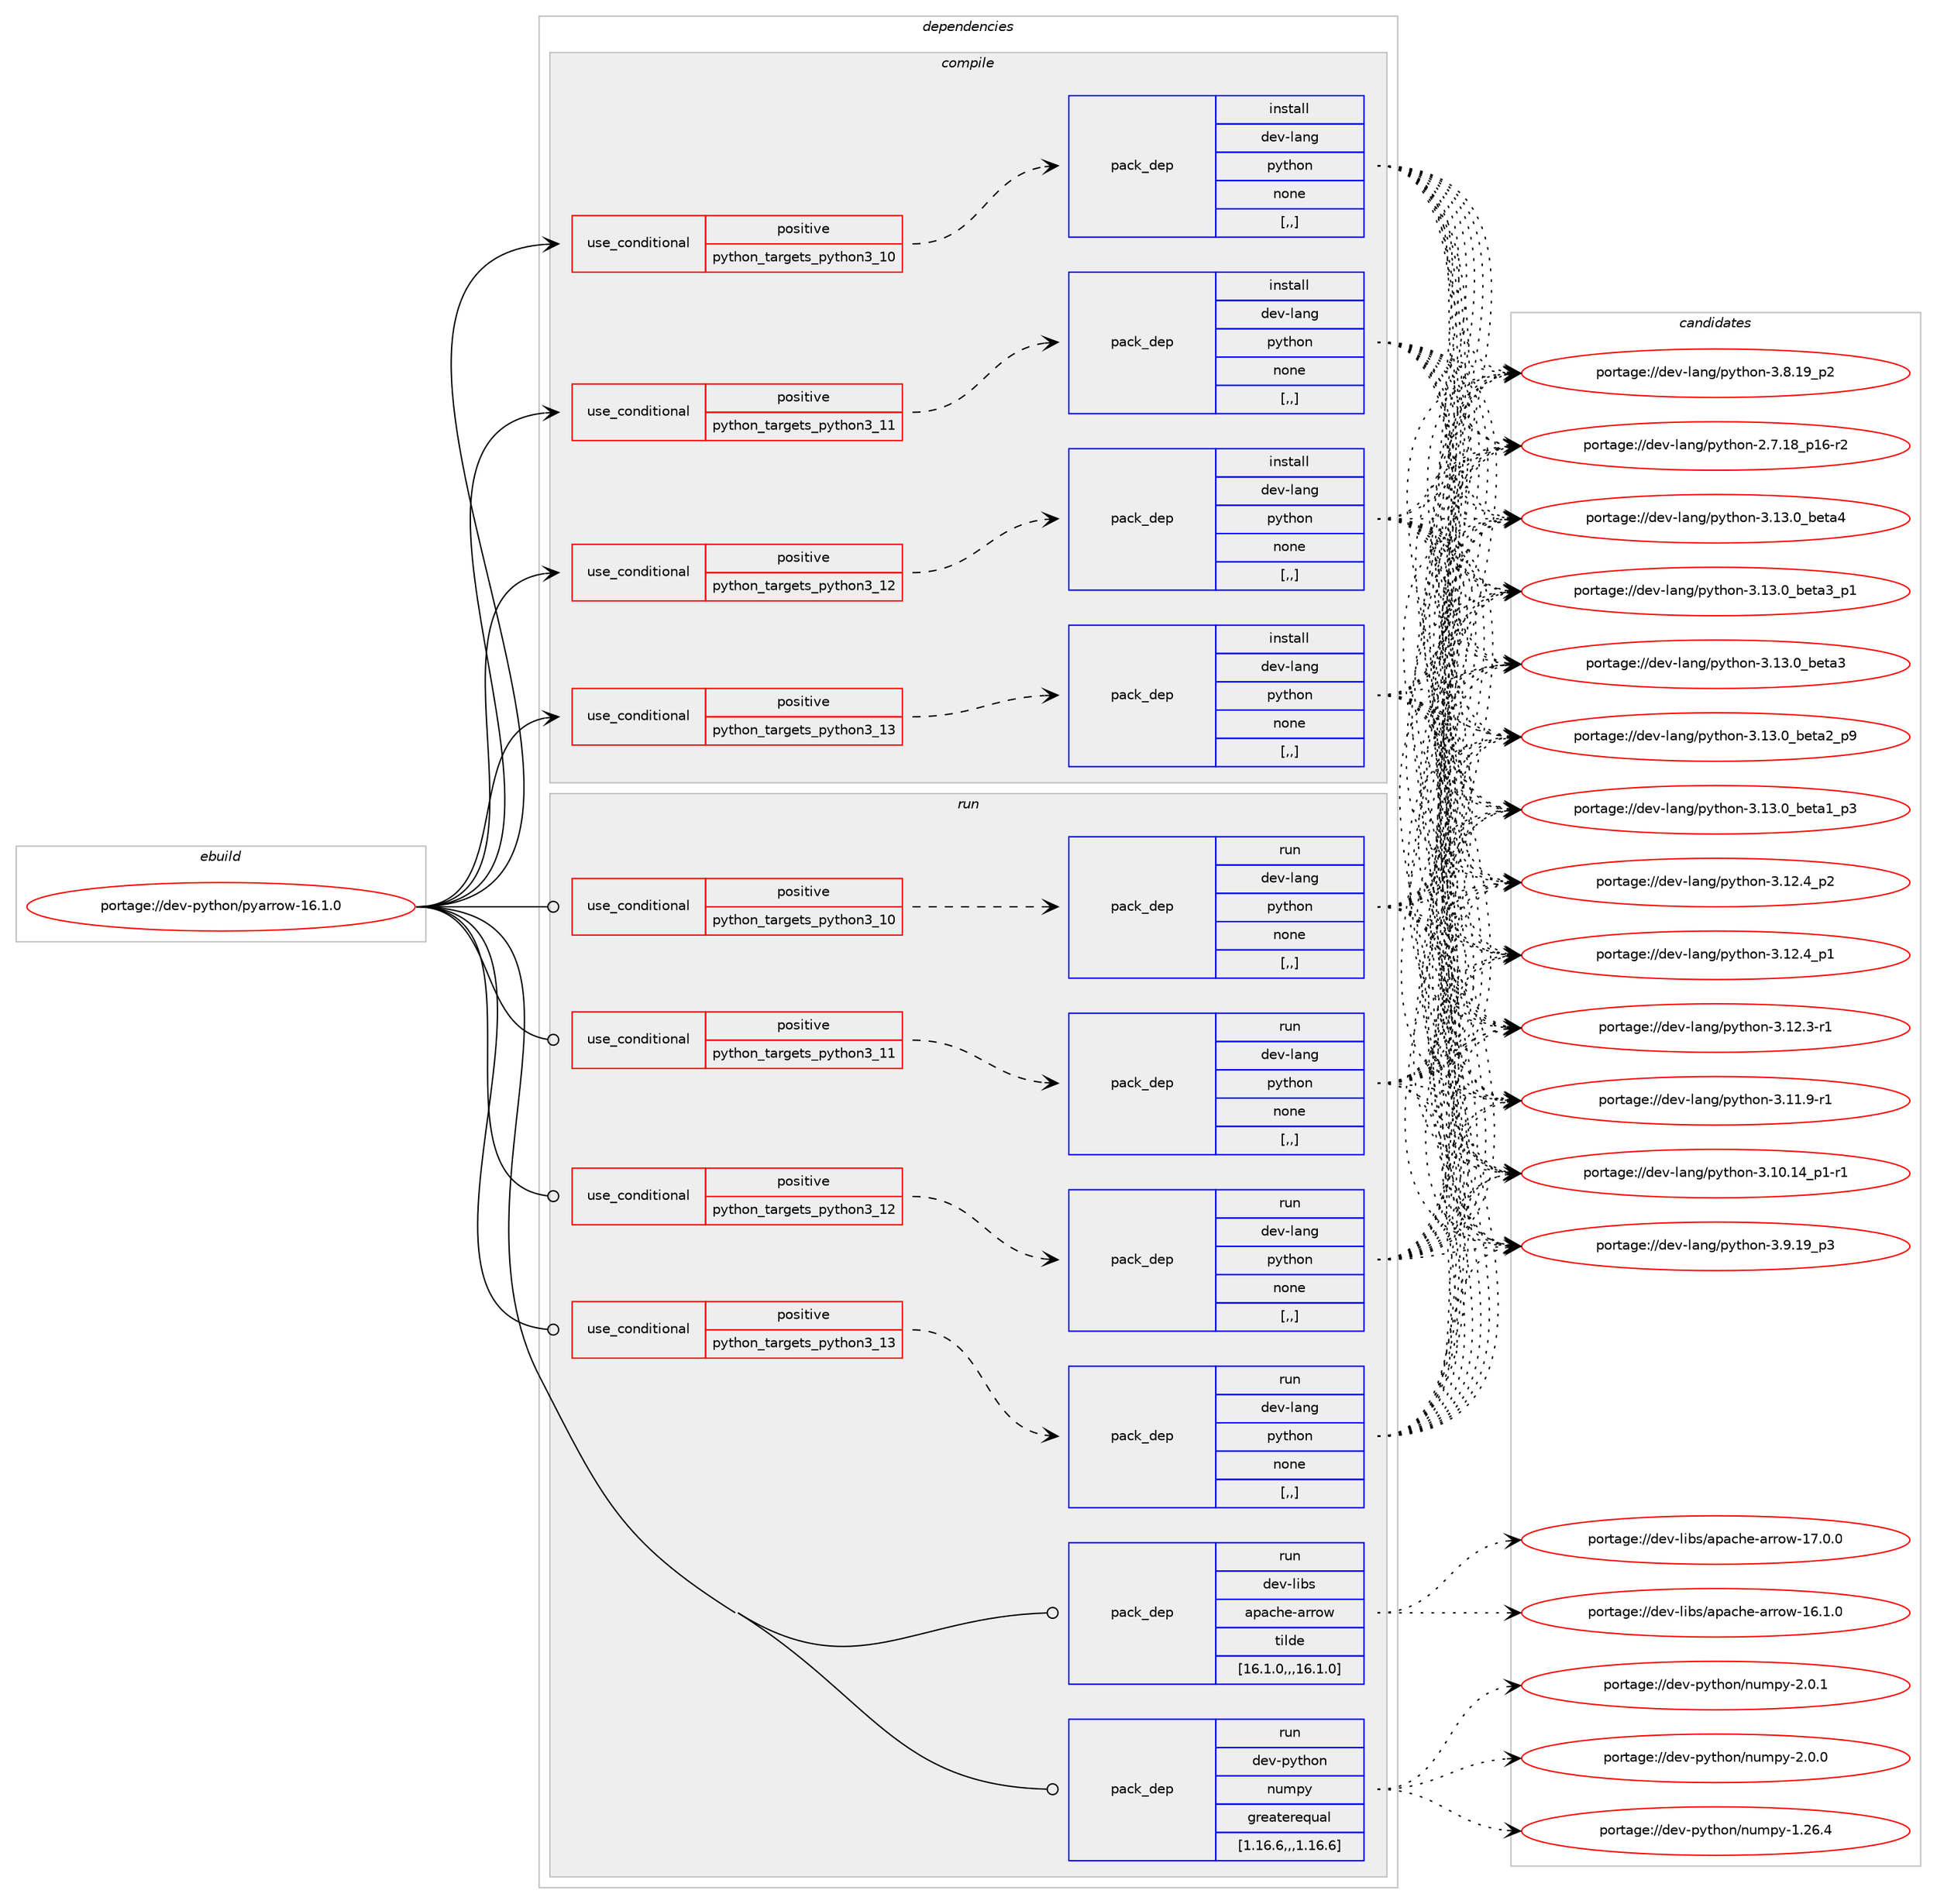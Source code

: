 digraph prolog {

# *************
# Graph options
# *************

newrank=true;
concentrate=true;
compound=true;
graph [rankdir=LR,fontname=Helvetica,fontsize=10,ranksep=1.5];#, ranksep=2.5, nodesep=0.2];
edge  [arrowhead=vee];
node  [fontname=Helvetica,fontsize=10];

# **********
# The ebuild
# **********

subgraph cluster_leftcol {
color=gray;
label=<<i>ebuild</i>>;
id [label="portage://dev-python/pyarrow-16.1.0", color=red, width=4, href="../dev-python/pyarrow-16.1.0.svg"];
}

# ****************
# The dependencies
# ****************

subgraph cluster_midcol {
color=gray;
label=<<i>dependencies</i>>;
subgraph cluster_compile {
fillcolor="#eeeeee";
style=filled;
label=<<i>compile</i>>;
subgraph cond36618 {
dependency155991 [label=<<TABLE BORDER="0" CELLBORDER="1" CELLSPACING="0" CELLPADDING="4"><TR><TD ROWSPAN="3" CELLPADDING="10">use_conditional</TD></TR><TR><TD>positive</TD></TR><TR><TD>python_targets_python3_10</TD></TR></TABLE>>, shape=none, color=red];
subgraph pack118122 {
dependency155992 [label=<<TABLE BORDER="0" CELLBORDER="1" CELLSPACING="0" CELLPADDING="4" WIDTH="220"><TR><TD ROWSPAN="6" CELLPADDING="30">pack_dep</TD></TR><TR><TD WIDTH="110">install</TD></TR><TR><TD>dev-lang</TD></TR><TR><TD>python</TD></TR><TR><TD>none</TD></TR><TR><TD>[,,]</TD></TR></TABLE>>, shape=none, color=blue];
}
dependency155991:e -> dependency155992:w [weight=20,style="dashed",arrowhead="vee"];
}
id:e -> dependency155991:w [weight=20,style="solid",arrowhead="vee"];
subgraph cond36619 {
dependency155993 [label=<<TABLE BORDER="0" CELLBORDER="1" CELLSPACING="0" CELLPADDING="4"><TR><TD ROWSPAN="3" CELLPADDING="10">use_conditional</TD></TR><TR><TD>positive</TD></TR><TR><TD>python_targets_python3_11</TD></TR></TABLE>>, shape=none, color=red];
subgraph pack118123 {
dependency155994 [label=<<TABLE BORDER="0" CELLBORDER="1" CELLSPACING="0" CELLPADDING="4" WIDTH="220"><TR><TD ROWSPAN="6" CELLPADDING="30">pack_dep</TD></TR><TR><TD WIDTH="110">install</TD></TR><TR><TD>dev-lang</TD></TR><TR><TD>python</TD></TR><TR><TD>none</TD></TR><TR><TD>[,,]</TD></TR></TABLE>>, shape=none, color=blue];
}
dependency155993:e -> dependency155994:w [weight=20,style="dashed",arrowhead="vee"];
}
id:e -> dependency155993:w [weight=20,style="solid",arrowhead="vee"];
subgraph cond36620 {
dependency155995 [label=<<TABLE BORDER="0" CELLBORDER="1" CELLSPACING="0" CELLPADDING="4"><TR><TD ROWSPAN="3" CELLPADDING="10">use_conditional</TD></TR><TR><TD>positive</TD></TR><TR><TD>python_targets_python3_12</TD></TR></TABLE>>, shape=none, color=red];
subgraph pack118124 {
dependency155996 [label=<<TABLE BORDER="0" CELLBORDER="1" CELLSPACING="0" CELLPADDING="4" WIDTH="220"><TR><TD ROWSPAN="6" CELLPADDING="30">pack_dep</TD></TR><TR><TD WIDTH="110">install</TD></TR><TR><TD>dev-lang</TD></TR><TR><TD>python</TD></TR><TR><TD>none</TD></TR><TR><TD>[,,]</TD></TR></TABLE>>, shape=none, color=blue];
}
dependency155995:e -> dependency155996:w [weight=20,style="dashed",arrowhead="vee"];
}
id:e -> dependency155995:w [weight=20,style="solid",arrowhead="vee"];
subgraph cond36621 {
dependency155997 [label=<<TABLE BORDER="0" CELLBORDER="1" CELLSPACING="0" CELLPADDING="4"><TR><TD ROWSPAN="3" CELLPADDING="10">use_conditional</TD></TR><TR><TD>positive</TD></TR><TR><TD>python_targets_python3_13</TD></TR></TABLE>>, shape=none, color=red];
subgraph pack118125 {
dependency155998 [label=<<TABLE BORDER="0" CELLBORDER="1" CELLSPACING="0" CELLPADDING="4" WIDTH="220"><TR><TD ROWSPAN="6" CELLPADDING="30">pack_dep</TD></TR><TR><TD WIDTH="110">install</TD></TR><TR><TD>dev-lang</TD></TR><TR><TD>python</TD></TR><TR><TD>none</TD></TR><TR><TD>[,,]</TD></TR></TABLE>>, shape=none, color=blue];
}
dependency155997:e -> dependency155998:w [weight=20,style="dashed",arrowhead="vee"];
}
id:e -> dependency155997:w [weight=20,style="solid",arrowhead="vee"];
}
subgraph cluster_compileandrun {
fillcolor="#eeeeee";
style=filled;
label=<<i>compile and run</i>>;
}
subgraph cluster_run {
fillcolor="#eeeeee";
style=filled;
label=<<i>run</i>>;
subgraph cond36622 {
dependency155999 [label=<<TABLE BORDER="0" CELLBORDER="1" CELLSPACING="0" CELLPADDING="4"><TR><TD ROWSPAN="3" CELLPADDING="10">use_conditional</TD></TR><TR><TD>positive</TD></TR><TR><TD>python_targets_python3_10</TD></TR></TABLE>>, shape=none, color=red];
subgraph pack118126 {
dependency156000 [label=<<TABLE BORDER="0" CELLBORDER="1" CELLSPACING="0" CELLPADDING="4" WIDTH="220"><TR><TD ROWSPAN="6" CELLPADDING="30">pack_dep</TD></TR><TR><TD WIDTH="110">run</TD></TR><TR><TD>dev-lang</TD></TR><TR><TD>python</TD></TR><TR><TD>none</TD></TR><TR><TD>[,,]</TD></TR></TABLE>>, shape=none, color=blue];
}
dependency155999:e -> dependency156000:w [weight=20,style="dashed",arrowhead="vee"];
}
id:e -> dependency155999:w [weight=20,style="solid",arrowhead="odot"];
subgraph cond36623 {
dependency156001 [label=<<TABLE BORDER="0" CELLBORDER="1" CELLSPACING="0" CELLPADDING="4"><TR><TD ROWSPAN="3" CELLPADDING="10">use_conditional</TD></TR><TR><TD>positive</TD></TR><TR><TD>python_targets_python3_11</TD></TR></TABLE>>, shape=none, color=red];
subgraph pack118127 {
dependency156002 [label=<<TABLE BORDER="0" CELLBORDER="1" CELLSPACING="0" CELLPADDING="4" WIDTH="220"><TR><TD ROWSPAN="6" CELLPADDING="30">pack_dep</TD></TR><TR><TD WIDTH="110">run</TD></TR><TR><TD>dev-lang</TD></TR><TR><TD>python</TD></TR><TR><TD>none</TD></TR><TR><TD>[,,]</TD></TR></TABLE>>, shape=none, color=blue];
}
dependency156001:e -> dependency156002:w [weight=20,style="dashed",arrowhead="vee"];
}
id:e -> dependency156001:w [weight=20,style="solid",arrowhead="odot"];
subgraph cond36624 {
dependency156003 [label=<<TABLE BORDER="0" CELLBORDER="1" CELLSPACING="0" CELLPADDING="4"><TR><TD ROWSPAN="3" CELLPADDING="10">use_conditional</TD></TR><TR><TD>positive</TD></TR><TR><TD>python_targets_python3_12</TD></TR></TABLE>>, shape=none, color=red];
subgraph pack118128 {
dependency156004 [label=<<TABLE BORDER="0" CELLBORDER="1" CELLSPACING="0" CELLPADDING="4" WIDTH="220"><TR><TD ROWSPAN="6" CELLPADDING="30">pack_dep</TD></TR><TR><TD WIDTH="110">run</TD></TR><TR><TD>dev-lang</TD></TR><TR><TD>python</TD></TR><TR><TD>none</TD></TR><TR><TD>[,,]</TD></TR></TABLE>>, shape=none, color=blue];
}
dependency156003:e -> dependency156004:w [weight=20,style="dashed",arrowhead="vee"];
}
id:e -> dependency156003:w [weight=20,style="solid",arrowhead="odot"];
subgraph cond36625 {
dependency156005 [label=<<TABLE BORDER="0" CELLBORDER="1" CELLSPACING="0" CELLPADDING="4"><TR><TD ROWSPAN="3" CELLPADDING="10">use_conditional</TD></TR><TR><TD>positive</TD></TR><TR><TD>python_targets_python3_13</TD></TR></TABLE>>, shape=none, color=red];
subgraph pack118129 {
dependency156006 [label=<<TABLE BORDER="0" CELLBORDER="1" CELLSPACING="0" CELLPADDING="4" WIDTH="220"><TR><TD ROWSPAN="6" CELLPADDING="30">pack_dep</TD></TR><TR><TD WIDTH="110">run</TD></TR><TR><TD>dev-lang</TD></TR><TR><TD>python</TD></TR><TR><TD>none</TD></TR><TR><TD>[,,]</TD></TR></TABLE>>, shape=none, color=blue];
}
dependency156005:e -> dependency156006:w [weight=20,style="dashed",arrowhead="vee"];
}
id:e -> dependency156005:w [weight=20,style="solid",arrowhead="odot"];
subgraph pack118130 {
dependency156007 [label=<<TABLE BORDER="0" CELLBORDER="1" CELLSPACING="0" CELLPADDING="4" WIDTH="220"><TR><TD ROWSPAN="6" CELLPADDING="30">pack_dep</TD></TR><TR><TD WIDTH="110">run</TD></TR><TR><TD>dev-libs</TD></TR><TR><TD>apache-arrow</TD></TR><TR><TD>tilde</TD></TR><TR><TD>[16.1.0,,,16.1.0]</TD></TR></TABLE>>, shape=none, color=blue];
}
id:e -> dependency156007:w [weight=20,style="solid",arrowhead="odot"];
subgraph pack118131 {
dependency156008 [label=<<TABLE BORDER="0" CELLBORDER="1" CELLSPACING="0" CELLPADDING="4" WIDTH="220"><TR><TD ROWSPAN="6" CELLPADDING="30">pack_dep</TD></TR><TR><TD WIDTH="110">run</TD></TR><TR><TD>dev-python</TD></TR><TR><TD>numpy</TD></TR><TR><TD>greaterequal</TD></TR><TR><TD>[1.16.6,,,1.16.6]</TD></TR></TABLE>>, shape=none, color=blue];
}
id:e -> dependency156008:w [weight=20,style="solid",arrowhead="odot"];
}
}

# **************
# The candidates
# **************

subgraph cluster_choices {
rank=same;
color=gray;
label=<<i>candidates</i>>;

subgraph choice118122 {
color=black;
nodesep=1;
choice1001011184510897110103471121211161041111104551464951464895981011169752 [label="portage://dev-lang/python-3.13.0_beta4", color=red, width=4,href="../dev-lang/python-3.13.0_beta4.svg"];
choice10010111845108971101034711212111610411111045514649514648959810111697519511249 [label="portage://dev-lang/python-3.13.0_beta3_p1", color=red, width=4,href="../dev-lang/python-3.13.0_beta3_p1.svg"];
choice1001011184510897110103471121211161041111104551464951464895981011169751 [label="portage://dev-lang/python-3.13.0_beta3", color=red, width=4,href="../dev-lang/python-3.13.0_beta3.svg"];
choice10010111845108971101034711212111610411111045514649514648959810111697509511257 [label="portage://dev-lang/python-3.13.0_beta2_p9", color=red, width=4,href="../dev-lang/python-3.13.0_beta2_p9.svg"];
choice10010111845108971101034711212111610411111045514649514648959810111697499511251 [label="portage://dev-lang/python-3.13.0_beta1_p3", color=red, width=4,href="../dev-lang/python-3.13.0_beta1_p3.svg"];
choice100101118451089711010347112121116104111110455146495046529511250 [label="portage://dev-lang/python-3.12.4_p2", color=red, width=4,href="../dev-lang/python-3.12.4_p2.svg"];
choice100101118451089711010347112121116104111110455146495046529511249 [label="portage://dev-lang/python-3.12.4_p1", color=red, width=4,href="../dev-lang/python-3.12.4_p1.svg"];
choice100101118451089711010347112121116104111110455146495046514511449 [label="portage://dev-lang/python-3.12.3-r1", color=red, width=4,href="../dev-lang/python-3.12.3-r1.svg"];
choice100101118451089711010347112121116104111110455146494946574511449 [label="portage://dev-lang/python-3.11.9-r1", color=red, width=4,href="../dev-lang/python-3.11.9-r1.svg"];
choice100101118451089711010347112121116104111110455146494846495295112494511449 [label="portage://dev-lang/python-3.10.14_p1-r1", color=red, width=4,href="../dev-lang/python-3.10.14_p1-r1.svg"];
choice100101118451089711010347112121116104111110455146574649579511251 [label="portage://dev-lang/python-3.9.19_p3", color=red, width=4,href="../dev-lang/python-3.9.19_p3.svg"];
choice100101118451089711010347112121116104111110455146564649579511250 [label="portage://dev-lang/python-3.8.19_p2", color=red, width=4,href="../dev-lang/python-3.8.19_p2.svg"];
choice100101118451089711010347112121116104111110455046554649569511249544511450 [label="portage://dev-lang/python-2.7.18_p16-r2", color=red, width=4,href="../dev-lang/python-2.7.18_p16-r2.svg"];
dependency155992:e -> choice1001011184510897110103471121211161041111104551464951464895981011169752:w [style=dotted,weight="100"];
dependency155992:e -> choice10010111845108971101034711212111610411111045514649514648959810111697519511249:w [style=dotted,weight="100"];
dependency155992:e -> choice1001011184510897110103471121211161041111104551464951464895981011169751:w [style=dotted,weight="100"];
dependency155992:e -> choice10010111845108971101034711212111610411111045514649514648959810111697509511257:w [style=dotted,weight="100"];
dependency155992:e -> choice10010111845108971101034711212111610411111045514649514648959810111697499511251:w [style=dotted,weight="100"];
dependency155992:e -> choice100101118451089711010347112121116104111110455146495046529511250:w [style=dotted,weight="100"];
dependency155992:e -> choice100101118451089711010347112121116104111110455146495046529511249:w [style=dotted,weight="100"];
dependency155992:e -> choice100101118451089711010347112121116104111110455146495046514511449:w [style=dotted,weight="100"];
dependency155992:e -> choice100101118451089711010347112121116104111110455146494946574511449:w [style=dotted,weight="100"];
dependency155992:e -> choice100101118451089711010347112121116104111110455146494846495295112494511449:w [style=dotted,weight="100"];
dependency155992:e -> choice100101118451089711010347112121116104111110455146574649579511251:w [style=dotted,weight="100"];
dependency155992:e -> choice100101118451089711010347112121116104111110455146564649579511250:w [style=dotted,weight="100"];
dependency155992:e -> choice100101118451089711010347112121116104111110455046554649569511249544511450:w [style=dotted,weight="100"];
}
subgraph choice118123 {
color=black;
nodesep=1;
choice1001011184510897110103471121211161041111104551464951464895981011169752 [label="portage://dev-lang/python-3.13.0_beta4", color=red, width=4,href="../dev-lang/python-3.13.0_beta4.svg"];
choice10010111845108971101034711212111610411111045514649514648959810111697519511249 [label="portage://dev-lang/python-3.13.0_beta3_p1", color=red, width=4,href="../dev-lang/python-3.13.0_beta3_p1.svg"];
choice1001011184510897110103471121211161041111104551464951464895981011169751 [label="portage://dev-lang/python-3.13.0_beta3", color=red, width=4,href="../dev-lang/python-3.13.0_beta3.svg"];
choice10010111845108971101034711212111610411111045514649514648959810111697509511257 [label="portage://dev-lang/python-3.13.0_beta2_p9", color=red, width=4,href="../dev-lang/python-3.13.0_beta2_p9.svg"];
choice10010111845108971101034711212111610411111045514649514648959810111697499511251 [label="portage://dev-lang/python-3.13.0_beta1_p3", color=red, width=4,href="../dev-lang/python-3.13.0_beta1_p3.svg"];
choice100101118451089711010347112121116104111110455146495046529511250 [label="portage://dev-lang/python-3.12.4_p2", color=red, width=4,href="../dev-lang/python-3.12.4_p2.svg"];
choice100101118451089711010347112121116104111110455146495046529511249 [label="portage://dev-lang/python-3.12.4_p1", color=red, width=4,href="../dev-lang/python-3.12.4_p1.svg"];
choice100101118451089711010347112121116104111110455146495046514511449 [label="portage://dev-lang/python-3.12.3-r1", color=red, width=4,href="../dev-lang/python-3.12.3-r1.svg"];
choice100101118451089711010347112121116104111110455146494946574511449 [label="portage://dev-lang/python-3.11.9-r1", color=red, width=4,href="../dev-lang/python-3.11.9-r1.svg"];
choice100101118451089711010347112121116104111110455146494846495295112494511449 [label="portage://dev-lang/python-3.10.14_p1-r1", color=red, width=4,href="../dev-lang/python-3.10.14_p1-r1.svg"];
choice100101118451089711010347112121116104111110455146574649579511251 [label="portage://dev-lang/python-3.9.19_p3", color=red, width=4,href="../dev-lang/python-3.9.19_p3.svg"];
choice100101118451089711010347112121116104111110455146564649579511250 [label="portage://dev-lang/python-3.8.19_p2", color=red, width=4,href="../dev-lang/python-3.8.19_p2.svg"];
choice100101118451089711010347112121116104111110455046554649569511249544511450 [label="portage://dev-lang/python-2.7.18_p16-r2", color=red, width=4,href="../dev-lang/python-2.7.18_p16-r2.svg"];
dependency155994:e -> choice1001011184510897110103471121211161041111104551464951464895981011169752:w [style=dotted,weight="100"];
dependency155994:e -> choice10010111845108971101034711212111610411111045514649514648959810111697519511249:w [style=dotted,weight="100"];
dependency155994:e -> choice1001011184510897110103471121211161041111104551464951464895981011169751:w [style=dotted,weight="100"];
dependency155994:e -> choice10010111845108971101034711212111610411111045514649514648959810111697509511257:w [style=dotted,weight="100"];
dependency155994:e -> choice10010111845108971101034711212111610411111045514649514648959810111697499511251:w [style=dotted,weight="100"];
dependency155994:e -> choice100101118451089711010347112121116104111110455146495046529511250:w [style=dotted,weight="100"];
dependency155994:e -> choice100101118451089711010347112121116104111110455146495046529511249:w [style=dotted,weight="100"];
dependency155994:e -> choice100101118451089711010347112121116104111110455146495046514511449:w [style=dotted,weight="100"];
dependency155994:e -> choice100101118451089711010347112121116104111110455146494946574511449:w [style=dotted,weight="100"];
dependency155994:e -> choice100101118451089711010347112121116104111110455146494846495295112494511449:w [style=dotted,weight="100"];
dependency155994:e -> choice100101118451089711010347112121116104111110455146574649579511251:w [style=dotted,weight="100"];
dependency155994:e -> choice100101118451089711010347112121116104111110455146564649579511250:w [style=dotted,weight="100"];
dependency155994:e -> choice100101118451089711010347112121116104111110455046554649569511249544511450:w [style=dotted,weight="100"];
}
subgraph choice118124 {
color=black;
nodesep=1;
choice1001011184510897110103471121211161041111104551464951464895981011169752 [label="portage://dev-lang/python-3.13.0_beta4", color=red, width=4,href="../dev-lang/python-3.13.0_beta4.svg"];
choice10010111845108971101034711212111610411111045514649514648959810111697519511249 [label="portage://dev-lang/python-3.13.0_beta3_p1", color=red, width=4,href="../dev-lang/python-3.13.0_beta3_p1.svg"];
choice1001011184510897110103471121211161041111104551464951464895981011169751 [label="portage://dev-lang/python-3.13.0_beta3", color=red, width=4,href="../dev-lang/python-3.13.0_beta3.svg"];
choice10010111845108971101034711212111610411111045514649514648959810111697509511257 [label="portage://dev-lang/python-3.13.0_beta2_p9", color=red, width=4,href="../dev-lang/python-3.13.0_beta2_p9.svg"];
choice10010111845108971101034711212111610411111045514649514648959810111697499511251 [label="portage://dev-lang/python-3.13.0_beta1_p3", color=red, width=4,href="../dev-lang/python-3.13.0_beta1_p3.svg"];
choice100101118451089711010347112121116104111110455146495046529511250 [label="portage://dev-lang/python-3.12.4_p2", color=red, width=4,href="../dev-lang/python-3.12.4_p2.svg"];
choice100101118451089711010347112121116104111110455146495046529511249 [label="portage://dev-lang/python-3.12.4_p1", color=red, width=4,href="../dev-lang/python-3.12.4_p1.svg"];
choice100101118451089711010347112121116104111110455146495046514511449 [label="portage://dev-lang/python-3.12.3-r1", color=red, width=4,href="../dev-lang/python-3.12.3-r1.svg"];
choice100101118451089711010347112121116104111110455146494946574511449 [label="portage://dev-lang/python-3.11.9-r1", color=red, width=4,href="../dev-lang/python-3.11.9-r1.svg"];
choice100101118451089711010347112121116104111110455146494846495295112494511449 [label="portage://dev-lang/python-3.10.14_p1-r1", color=red, width=4,href="../dev-lang/python-3.10.14_p1-r1.svg"];
choice100101118451089711010347112121116104111110455146574649579511251 [label="portage://dev-lang/python-3.9.19_p3", color=red, width=4,href="../dev-lang/python-3.9.19_p3.svg"];
choice100101118451089711010347112121116104111110455146564649579511250 [label="portage://dev-lang/python-3.8.19_p2", color=red, width=4,href="../dev-lang/python-3.8.19_p2.svg"];
choice100101118451089711010347112121116104111110455046554649569511249544511450 [label="portage://dev-lang/python-2.7.18_p16-r2", color=red, width=4,href="../dev-lang/python-2.7.18_p16-r2.svg"];
dependency155996:e -> choice1001011184510897110103471121211161041111104551464951464895981011169752:w [style=dotted,weight="100"];
dependency155996:e -> choice10010111845108971101034711212111610411111045514649514648959810111697519511249:w [style=dotted,weight="100"];
dependency155996:e -> choice1001011184510897110103471121211161041111104551464951464895981011169751:w [style=dotted,weight="100"];
dependency155996:e -> choice10010111845108971101034711212111610411111045514649514648959810111697509511257:w [style=dotted,weight="100"];
dependency155996:e -> choice10010111845108971101034711212111610411111045514649514648959810111697499511251:w [style=dotted,weight="100"];
dependency155996:e -> choice100101118451089711010347112121116104111110455146495046529511250:w [style=dotted,weight="100"];
dependency155996:e -> choice100101118451089711010347112121116104111110455146495046529511249:w [style=dotted,weight="100"];
dependency155996:e -> choice100101118451089711010347112121116104111110455146495046514511449:w [style=dotted,weight="100"];
dependency155996:e -> choice100101118451089711010347112121116104111110455146494946574511449:w [style=dotted,weight="100"];
dependency155996:e -> choice100101118451089711010347112121116104111110455146494846495295112494511449:w [style=dotted,weight="100"];
dependency155996:e -> choice100101118451089711010347112121116104111110455146574649579511251:w [style=dotted,weight="100"];
dependency155996:e -> choice100101118451089711010347112121116104111110455146564649579511250:w [style=dotted,weight="100"];
dependency155996:e -> choice100101118451089711010347112121116104111110455046554649569511249544511450:w [style=dotted,weight="100"];
}
subgraph choice118125 {
color=black;
nodesep=1;
choice1001011184510897110103471121211161041111104551464951464895981011169752 [label="portage://dev-lang/python-3.13.0_beta4", color=red, width=4,href="../dev-lang/python-3.13.0_beta4.svg"];
choice10010111845108971101034711212111610411111045514649514648959810111697519511249 [label="portage://dev-lang/python-3.13.0_beta3_p1", color=red, width=4,href="../dev-lang/python-3.13.0_beta3_p1.svg"];
choice1001011184510897110103471121211161041111104551464951464895981011169751 [label="portage://dev-lang/python-3.13.0_beta3", color=red, width=4,href="../dev-lang/python-3.13.0_beta3.svg"];
choice10010111845108971101034711212111610411111045514649514648959810111697509511257 [label="portage://dev-lang/python-3.13.0_beta2_p9", color=red, width=4,href="../dev-lang/python-3.13.0_beta2_p9.svg"];
choice10010111845108971101034711212111610411111045514649514648959810111697499511251 [label="portage://dev-lang/python-3.13.0_beta1_p3", color=red, width=4,href="../dev-lang/python-3.13.0_beta1_p3.svg"];
choice100101118451089711010347112121116104111110455146495046529511250 [label="portage://dev-lang/python-3.12.4_p2", color=red, width=4,href="../dev-lang/python-3.12.4_p2.svg"];
choice100101118451089711010347112121116104111110455146495046529511249 [label="portage://dev-lang/python-3.12.4_p1", color=red, width=4,href="../dev-lang/python-3.12.4_p1.svg"];
choice100101118451089711010347112121116104111110455146495046514511449 [label="portage://dev-lang/python-3.12.3-r1", color=red, width=4,href="../dev-lang/python-3.12.3-r1.svg"];
choice100101118451089711010347112121116104111110455146494946574511449 [label="portage://dev-lang/python-3.11.9-r1", color=red, width=4,href="../dev-lang/python-3.11.9-r1.svg"];
choice100101118451089711010347112121116104111110455146494846495295112494511449 [label="portage://dev-lang/python-3.10.14_p1-r1", color=red, width=4,href="../dev-lang/python-3.10.14_p1-r1.svg"];
choice100101118451089711010347112121116104111110455146574649579511251 [label="portage://dev-lang/python-3.9.19_p3", color=red, width=4,href="../dev-lang/python-3.9.19_p3.svg"];
choice100101118451089711010347112121116104111110455146564649579511250 [label="portage://dev-lang/python-3.8.19_p2", color=red, width=4,href="../dev-lang/python-3.8.19_p2.svg"];
choice100101118451089711010347112121116104111110455046554649569511249544511450 [label="portage://dev-lang/python-2.7.18_p16-r2", color=red, width=4,href="../dev-lang/python-2.7.18_p16-r2.svg"];
dependency155998:e -> choice1001011184510897110103471121211161041111104551464951464895981011169752:w [style=dotted,weight="100"];
dependency155998:e -> choice10010111845108971101034711212111610411111045514649514648959810111697519511249:w [style=dotted,weight="100"];
dependency155998:e -> choice1001011184510897110103471121211161041111104551464951464895981011169751:w [style=dotted,weight="100"];
dependency155998:e -> choice10010111845108971101034711212111610411111045514649514648959810111697509511257:w [style=dotted,weight="100"];
dependency155998:e -> choice10010111845108971101034711212111610411111045514649514648959810111697499511251:w [style=dotted,weight="100"];
dependency155998:e -> choice100101118451089711010347112121116104111110455146495046529511250:w [style=dotted,weight="100"];
dependency155998:e -> choice100101118451089711010347112121116104111110455146495046529511249:w [style=dotted,weight="100"];
dependency155998:e -> choice100101118451089711010347112121116104111110455146495046514511449:w [style=dotted,weight="100"];
dependency155998:e -> choice100101118451089711010347112121116104111110455146494946574511449:w [style=dotted,weight="100"];
dependency155998:e -> choice100101118451089711010347112121116104111110455146494846495295112494511449:w [style=dotted,weight="100"];
dependency155998:e -> choice100101118451089711010347112121116104111110455146574649579511251:w [style=dotted,weight="100"];
dependency155998:e -> choice100101118451089711010347112121116104111110455146564649579511250:w [style=dotted,weight="100"];
dependency155998:e -> choice100101118451089711010347112121116104111110455046554649569511249544511450:w [style=dotted,weight="100"];
}
subgraph choice118126 {
color=black;
nodesep=1;
choice1001011184510897110103471121211161041111104551464951464895981011169752 [label="portage://dev-lang/python-3.13.0_beta4", color=red, width=4,href="../dev-lang/python-3.13.0_beta4.svg"];
choice10010111845108971101034711212111610411111045514649514648959810111697519511249 [label="portage://dev-lang/python-3.13.0_beta3_p1", color=red, width=4,href="../dev-lang/python-3.13.0_beta3_p1.svg"];
choice1001011184510897110103471121211161041111104551464951464895981011169751 [label="portage://dev-lang/python-3.13.0_beta3", color=red, width=4,href="../dev-lang/python-3.13.0_beta3.svg"];
choice10010111845108971101034711212111610411111045514649514648959810111697509511257 [label="portage://dev-lang/python-3.13.0_beta2_p9", color=red, width=4,href="../dev-lang/python-3.13.0_beta2_p9.svg"];
choice10010111845108971101034711212111610411111045514649514648959810111697499511251 [label="portage://dev-lang/python-3.13.0_beta1_p3", color=red, width=4,href="../dev-lang/python-3.13.0_beta1_p3.svg"];
choice100101118451089711010347112121116104111110455146495046529511250 [label="portage://dev-lang/python-3.12.4_p2", color=red, width=4,href="../dev-lang/python-3.12.4_p2.svg"];
choice100101118451089711010347112121116104111110455146495046529511249 [label="portage://dev-lang/python-3.12.4_p1", color=red, width=4,href="../dev-lang/python-3.12.4_p1.svg"];
choice100101118451089711010347112121116104111110455146495046514511449 [label="portage://dev-lang/python-3.12.3-r1", color=red, width=4,href="../dev-lang/python-3.12.3-r1.svg"];
choice100101118451089711010347112121116104111110455146494946574511449 [label="portage://dev-lang/python-3.11.9-r1", color=red, width=4,href="../dev-lang/python-3.11.9-r1.svg"];
choice100101118451089711010347112121116104111110455146494846495295112494511449 [label="portage://dev-lang/python-3.10.14_p1-r1", color=red, width=4,href="../dev-lang/python-3.10.14_p1-r1.svg"];
choice100101118451089711010347112121116104111110455146574649579511251 [label="portage://dev-lang/python-3.9.19_p3", color=red, width=4,href="../dev-lang/python-3.9.19_p3.svg"];
choice100101118451089711010347112121116104111110455146564649579511250 [label="portage://dev-lang/python-3.8.19_p2", color=red, width=4,href="../dev-lang/python-3.8.19_p2.svg"];
choice100101118451089711010347112121116104111110455046554649569511249544511450 [label="portage://dev-lang/python-2.7.18_p16-r2", color=red, width=4,href="../dev-lang/python-2.7.18_p16-r2.svg"];
dependency156000:e -> choice1001011184510897110103471121211161041111104551464951464895981011169752:w [style=dotted,weight="100"];
dependency156000:e -> choice10010111845108971101034711212111610411111045514649514648959810111697519511249:w [style=dotted,weight="100"];
dependency156000:e -> choice1001011184510897110103471121211161041111104551464951464895981011169751:w [style=dotted,weight="100"];
dependency156000:e -> choice10010111845108971101034711212111610411111045514649514648959810111697509511257:w [style=dotted,weight="100"];
dependency156000:e -> choice10010111845108971101034711212111610411111045514649514648959810111697499511251:w [style=dotted,weight="100"];
dependency156000:e -> choice100101118451089711010347112121116104111110455146495046529511250:w [style=dotted,weight="100"];
dependency156000:e -> choice100101118451089711010347112121116104111110455146495046529511249:w [style=dotted,weight="100"];
dependency156000:e -> choice100101118451089711010347112121116104111110455146495046514511449:w [style=dotted,weight="100"];
dependency156000:e -> choice100101118451089711010347112121116104111110455146494946574511449:w [style=dotted,weight="100"];
dependency156000:e -> choice100101118451089711010347112121116104111110455146494846495295112494511449:w [style=dotted,weight="100"];
dependency156000:e -> choice100101118451089711010347112121116104111110455146574649579511251:w [style=dotted,weight="100"];
dependency156000:e -> choice100101118451089711010347112121116104111110455146564649579511250:w [style=dotted,weight="100"];
dependency156000:e -> choice100101118451089711010347112121116104111110455046554649569511249544511450:w [style=dotted,weight="100"];
}
subgraph choice118127 {
color=black;
nodesep=1;
choice1001011184510897110103471121211161041111104551464951464895981011169752 [label="portage://dev-lang/python-3.13.0_beta4", color=red, width=4,href="../dev-lang/python-3.13.0_beta4.svg"];
choice10010111845108971101034711212111610411111045514649514648959810111697519511249 [label="portage://dev-lang/python-3.13.0_beta3_p1", color=red, width=4,href="../dev-lang/python-3.13.0_beta3_p1.svg"];
choice1001011184510897110103471121211161041111104551464951464895981011169751 [label="portage://dev-lang/python-3.13.0_beta3", color=red, width=4,href="../dev-lang/python-3.13.0_beta3.svg"];
choice10010111845108971101034711212111610411111045514649514648959810111697509511257 [label="portage://dev-lang/python-3.13.0_beta2_p9", color=red, width=4,href="../dev-lang/python-3.13.0_beta2_p9.svg"];
choice10010111845108971101034711212111610411111045514649514648959810111697499511251 [label="portage://dev-lang/python-3.13.0_beta1_p3", color=red, width=4,href="../dev-lang/python-3.13.0_beta1_p3.svg"];
choice100101118451089711010347112121116104111110455146495046529511250 [label="portage://dev-lang/python-3.12.4_p2", color=red, width=4,href="../dev-lang/python-3.12.4_p2.svg"];
choice100101118451089711010347112121116104111110455146495046529511249 [label="portage://dev-lang/python-3.12.4_p1", color=red, width=4,href="../dev-lang/python-3.12.4_p1.svg"];
choice100101118451089711010347112121116104111110455146495046514511449 [label="portage://dev-lang/python-3.12.3-r1", color=red, width=4,href="../dev-lang/python-3.12.3-r1.svg"];
choice100101118451089711010347112121116104111110455146494946574511449 [label="portage://dev-lang/python-3.11.9-r1", color=red, width=4,href="../dev-lang/python-3.11.9-r1.svg"];
choice100101118451089711010347112121116104111110455146494846495295112494511449 [label="portage://dev-lang/python-3.10.14_p1-r1", color=red, width=4,href="../dev-lang/python-3.10.14_p1-r1.svg"];
choice100101118451089711010347112121116104111110455146574649579511251 [label="portage://dev-lang/python-3.9.19_p3", color=red, width=4,href="../dev-lang/python-3.9.19_p3.svg"];
choice100101118451089711010347112121116104111110455146564649579511250 [label="portage://dev-lang/python-3.8.19_p2", color=red, width=4,href="../dev-lang/python-3.8.19_p2.svg"];
choice100101118451089711010347112121116104111110455046554649569511249544511450 [label="portage://dev-lang/python-2.7.18_p16-r2", color=red, width=4,href="../dev-lang/python-2.7.18_p16-r2.svg"];
dependency156002:e -> choice1001011184510897110103471121211161041111104551464951464895981011169752:w [style=dotted,weight="100"];
dependency156002:e -> choice10010111845108971101034711212111610411111045514649514648959810111697519511249:w [style=dotted,weight="100"];
dependency156002:e -> choice1001011184510897110103471121211161041111104551464951464895981011169751:w [style=dotted,weight="100"];
dependency156002:e -> choice10010111845108971101034711212111610411111045514649514648959810111697509511257:w [style=dotted,weight="100"];
dependency156002:e -> choice10010111845108971101034711212111610411111045514649514648959810111697499511251:w [style=dotted,weight="100"];
dependency156002:e -> choice100101118451089711010347112121116104111110455146495046529511250:w [style=dotted,weight="100"];
dependency156002:e -> choice100101118451089711010347112121116104111110455146495046529511249:w [style=dotted,weight="100"];
dependency156002:e -> choice100101118451089711010347112121116104111110455146495046514511449:w [style=dotted,weight="100"];
dependency156002:e -> choice100101118451089711010347112121116104111110455146494946574511449:w [style=dotted,weight="100"];
dependency156002:e -> choice100101118451089711010347112121116104111110455146494846495295112494511449:w [style=dotted,weight="100"];
dependency156002:e -> choice100101118451089711010347112121116104111110455146574649579511251:w [style=dotted,weight="100"];
dependency156002:e -> choice100101118451089711010347112121116104111110455146564649579511250:w [style=dotted,weight="100"];
dependency156002:e -> choice100101118451089711010347112121116104111110455046554649569511249544511450:w [style=dotted,weight="100"];
}
subgraph choice118128 {
color=black;
nodesep=1;
choice1001011184510897110103471121211161041111104551464951464895981011169752 [label="portage://dev-lang/python-3.13.0_beta4", color=red, width=4,href="../dev-lang/python-3.13.0_beta4.svg"];
choice10010111845108971101034711212111610411111045514649514648959810111697519511249 [label="portage://dev-lang/python-3.13.0_beta3_p1", color=red, width=4,href="../dev-lang/python-3.13.0_beta3_p1.svg"];
choice1001011184510897110103471121211161041111104551464951464895981011169751 [label="portage://dev-lang/python-3.13.0_beta3", color=red, width=4,href="../dev-lang/python-3.13.0_beta3.svg"];
choice10010111845108971101034711212111610411111045514649514648959810111697509511257 [label="portage://dev-lang/python-3.13.0_beta2_p9", color=red, width=4,href="../dev-lang/python-3.13.0_beta2_p9.svg"];
choice10010111845108971101034711212111610411111045514649514648959810111697499511251 [label="portage://dev-lang/python-3.13.0_beta1_p3", color=red, width=4,href="../dev-lang/python-3.13.0_beta1_p3.svg"];
choice100101118451089711010347112121116104111110455146495046529511250 [label="portage://dev-lang/python-3.12.4_p2", color=red, width=4,href="../dev-lang/python-3.12.4_p2.svg"];
choice100101118451089711010347112121116104111110455146495046529511249 [label="portage://dev-lang/python-3.12.4_p1", color=red, width=4,href="../dev-lang/python-3.12.4_p1.svg"];
choice100101118451089711010347112121116104111110455146495046514511449 [label="portage://dev-lang/python-3.12.3-r1", color=red, width=4,href="../dev-lang/python-3.12.3-r1.svg"];
choice100101118451089711010347112121116104111110455146494946574511449 [label="portage://dev-lang/python-3.11.9-r1", color=red, width=4,href="../dev-lang/python-3.11.9-r1.svg"];
choice100101118451089711010347112121116104111110455146494846495295112494511449 [label="portage://dev-lang/python-3.10.14_p1-r1", color=red, width=4,href="../dev-lang/python-3.10.14_p1-r1.svg"];
choice100101118451089711010347112121116104111110455146574649579511251 [label="portage://dev-lang/python-3.9.19_p3", color=red, width=4,href="../dev-lang/python-3.9.19_p3.svg"];
choice100101118451089711010347112121116104111110455146564649579511250 [label="portage://dev-lang/python-3.8.19_p2", color=red, width=4,href="../dev-lang/python-3.8.19_p2.svg"];
choice100101118451089711010347112121116104111110455046554649569511249544511450 [label="portage://dev-lang/python-2.7.18_p16-r2", color=red, width=4,href="../dev-lang/python-2.7.18_p16-r2.svg"];
dependency156004:e -> choice1001011184510897110103471121211161041111104551464951464895981011169752:w [style=dotted,weight="100"];
dependency156004:e -> choice10010111845108971101034711212111610411111045514649514648959810111697519511249:w [style=dotted,weight="100"];
dependency156004:e -> choice1001011184510897110103471121211161041111104551464951464895981011169751:w [style=dotted,weight="100"];
dependency156004:e -> choice10010111845108971101034711212111610411111045514649514648959810111697509511257:w [style=dotted,weight="100"];
dependency156004:e -> choice10010111845108971101034711212111610411111045514649514648959810111697499511251:w [style=dotted,weight="100"];
dependency156004:e -> choice100101118451089711010347112121116104111110455146495046529511250:w [style=dotted,weight="100"];
dependency156004:e -> choice100101118451089711010347112121116104111110455146495046529511249:w [style=dotted,weight="100"];
dependency156004:e -> choice100101118451089711010347112121116104111110455146495046514511449:w [style=dotted,weight="100"];
dependency156004:e -> choice100101118451089711010347112121116104111110455146494946574511449:w [style=dotted,weight="100"];
dependency156004:e -> choice100101118451089711010347112121116104111110455146494846495295112494511449:w [style=dotted,weight="100"];
dependency156004:e -> choice100101118451089711010347112121116104111110455146574649579511251:w [style=dotted,weight="100"];
dependency156004:e -> choice100101118451089711010347112121116104111110455146564649579511250:w [style=dotted,weight="100"];
dependency156004:e -> choice100101118451089711010347112121116104111110455046554649569511249544511450:w [style=dotted,weight="100"];
}
subgraph choice118129 {
color=black;
nodesep=1;
choice1001011184510897110103471121211161041111104551464951464895981011169752 [label="portage://dev-lang/python-3.13.0_beta4", color=red, width=4,href="../dev-lang/python-3.13.0_beta4.svg"];
choice10010111845108971101034711212111610411111045514649514648959810111697519511249 [label="portage://dev-lang/python-3.13.0_beta3_p1", color=red, width=4,href="../dev-lang/python-3.13.0_beta3_p1.svg"];
choice1001011184510897110103471121211161041111104551464951464895981011169751 [label="portage://dev-lang/python-3.13.0_beta3", color=red, width=4,href="../dev-lang/python-3.13.0_beta3.svg"];
choice10010111845108971101034711212111610411111045514649514648959810111697509511257 [label="portage://dev-lang/python-3.13.0_beta2_p9", color=red, width=4,href="../dev-lang/python-3.13.0_beta2_p9.svg"];
choice10010111845108971101034711212111610411111045514649514648959810111697499511251 [label="portage://dev-lang/python-3.13.0_beta1_p3", color=red, width=4,href="../dev-lang/python-3.13.0_beta1_p3.svg"];
choice100101118451089711010347112121116104111110455146495046529511250 [label="portage://dev-lang/python-3.12.4_p2", color=red, width=4,href="../dev-lang/python-3.12.4_p2.svg"];
choice100101118451089711010347112121116104111110455146495046529511249 [label="portage://dev-lang/python-3.12.4_p1", color=red, width=4,href="../dev-lang/python-3.12.4_p1.svg"];
choice100101118451089711010347112121116104111110455146495046514511449 [label="portage://dev-lang/python-3.12.3-r1", color=red, width=4,href="../dev-lang/python-3.12.3-r1.svg"];
choice100101118451089711010347112121116104111110455146494946574511449 [label="portage://dev-lang/python-3.11.9-r1", color=red, width=4,href="../dev-lang/python-3.11.9-r1.svg"];
choice100101118451089711010347112121116104111110455146494846495295112494511449 [label="portage://dev-lang/python-3.10.14_p1-r1", color=red, width=4,href="../dev-lang/python-3.10.14_p1-r1.svg"];
choice100101118451089711010347112121116104111110455146574649579511251 [label="portage://dev-lang/python-3.9.19_p3", color=red, width=4,href="../dev-lang/python-3.9.19_p3.svg"];
choice100101118451089711010347112121116104111110455146564649579511250 [label="portage://dev-lang/python-3.8.19_p2", color=red, width=4,href="../dev-lang/python-3.8.19_p2.svg"];
choice100101118451089711010347112121116104111110455046554649569511249544511450 [label="portage://dev-lang/python-2.7.18_p16-r2", color=red, width=4,href="../dev-lang/python-2.7.18_p16-r2.svg"];
dependency156006:e -> choice1001011184510897110103471121211161041111104551464951464895981011169752:w [style=dotted,weight="100"];
dependency156006:e -> choice10010111845108971101034711212111610411111045514649514648959810111697519511249:w [style=dotted,weight="100"];
dependency156006:e -> choice1001011184510897110103471121211161041111104551464951464895981011169751:w [style=dotted,weight="100"];
dependency156006:e -> choice10010111845108971101034711212111610411111045514649514648959810111697509511257:w [style=dotted,weight="100"];
dependency156006:e -> choice10010111845108971101034711212111610411111045514649514648959810111697499511251:w [style=dotted,weight="100"];
dependency156006:e -> choice100101118451089711010347112121116104111110455146495046529511250:w [style=dotted,weight="100"];
dependency156006:e -> choice100101118451089711010347112121116104111110455146495046529511249:w [style=dotted,weight="100"];
dependency156006:e -> choice100101118451089711010347112121116104111110455146495046514511449:w [style=dotted,weight="100"];
dependency156006:e -> choice100101118451089711010347112121116104111110455146494946574511449:w [style=dotted,weight="100"];
dependency156006:e -> choice100101118451089711010347112121116104111110455146494846495295112494511449:w [style=dotted,weight="100"];
dependency156006:e -> choice100101118451089711010347112121116104111110455146574649579511251:w [style=dotted,weight="100"];
dependency156006:e -> choice100101118451089711010347112121116104111110455146564649579511250:w [style=dotted,weight="100"];
dependency156006:e -> choice100101118451089711010347112121116104111110455046554649569511249544511450:w [style=dotted,weight="100"];
}
subgraph choice118130 {
color=black;
nodesep=1;
choice100101118451081059811547971129799104101459711411411111945495546484648 [label="portage://dev-libs/apache-arrow-17.0.0", color=red, width=4,href="../dev-libs/apache-arrow-17.0.0.svg"];
choice100101118451081059811547971129799104101459711411411111945495446494648 [label="portage://dev-libs/apache-arrow-16.1.0", color=red, width=4,href="../dev-libs/apache-arrow-16.1.0.svg"];
dependency156007:e -> choice100101118451081059811547971129799104101459711411411111945495546484648:w [style=dotted,weight="100"];
dependency156007:e -> choice100101118451081059811547971129799104101459711411411111945495446494648:w [style=dotted,weight="100"];
}
subgraph choice118131 {
color=black;
nodesep=1;
choice1001011184511212111610411111047110117109112121455046484649 [label="portage://dev-python/numpy-2.0.1", color=red, width=4,href="../dev-python/numpy-2.0.1.svg"];
choice1001011184511212111610411111047110117109112121455046484648 [label="portage://dev-python/numpy-2.0.0", color=red, width=4,href="../dev-python/numpy-2.0.0.svg"];
choice100101118451121211161041111104711011710911212145494650544652 [label="portage://dev-python/numpy-1.26.4", color=red, width=4,href="../dev-python/numpy-1.26.4.svg"];
dependency156008:e -> choice1001011184511212111610411111047110117109112121455046484649:w [style=dotted,weight="100"];
dependency156008:e -> choice1001011184511212111610411111047110117109112121455046484648:w [style=dotted,weight="100"];
dependency156008:e -> choice100101118451121211161041111104711011710911212145494650544652:w [style=dotted,weight="100"];
}
}

}
